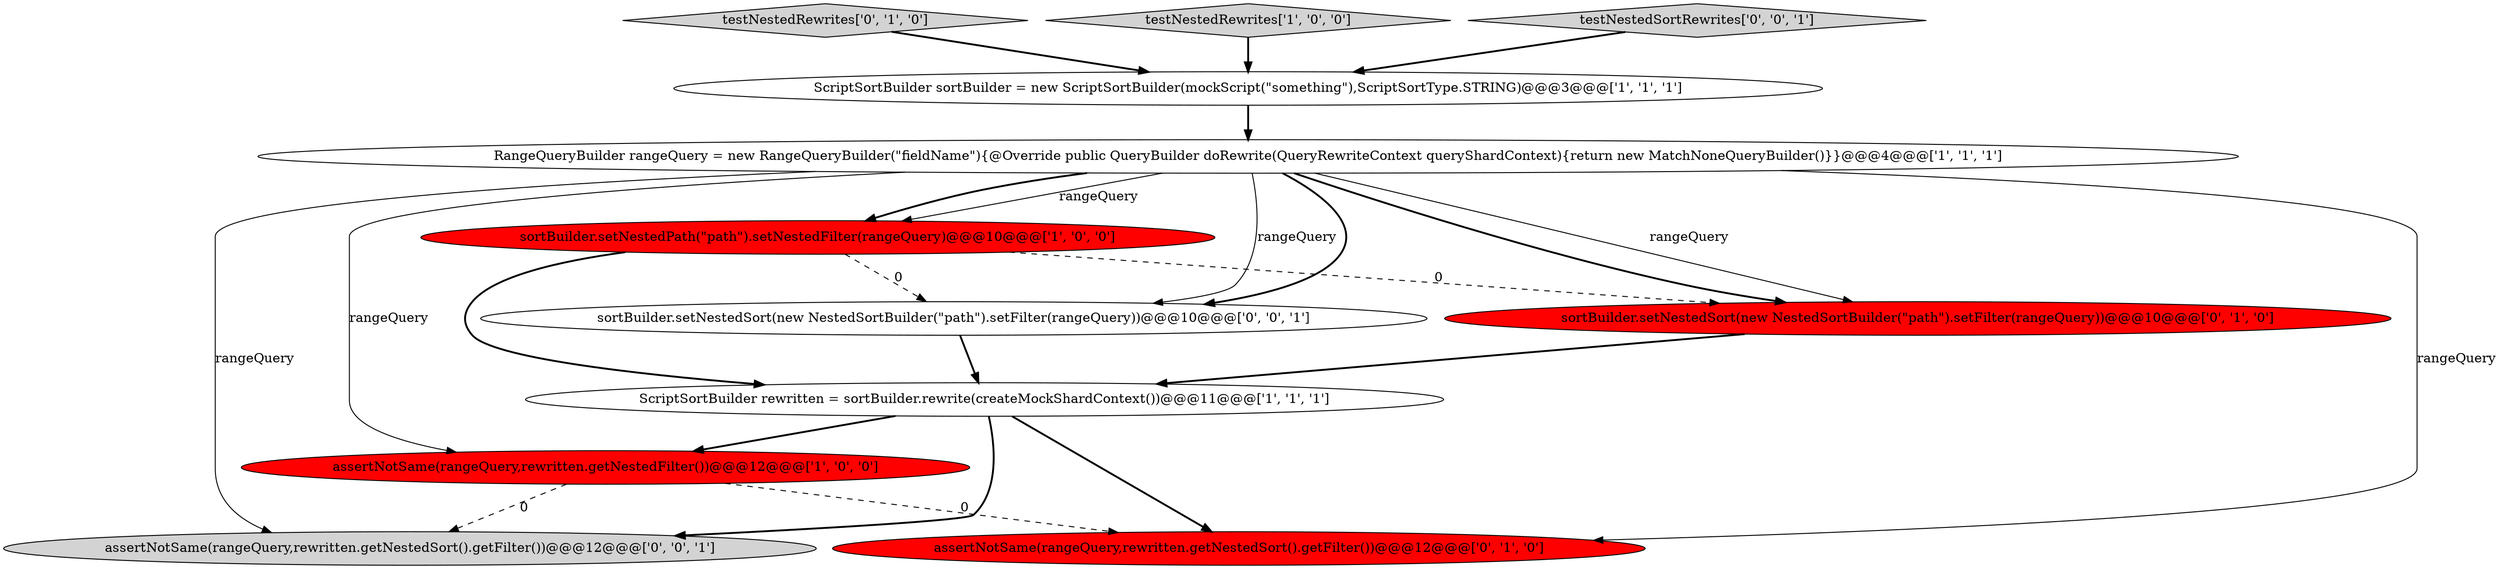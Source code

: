 digraph {
6 [style = filled, label = "assertNotSame(rangeQuery,rewritten.getNestedSort().getFilter())@@@12@@@['0', '1', '0']", fillcolor = red, shape = ellipse image = "AAA1AAABBB2BBB"];
3 [style = filled, label = "sortBuilder.setNestedPath(\"path\").setNestedFilter(rangeQuery)@@@10@@@['1', '0', '0']", fillcolor = red, shape = ellipse image = "AAA1AAABBB1BBB"];
4 [style = filled, label = "assertNotSame(rangeQuery,rewritten.getNestedFilter())@@@12@@@['1', '0', '0']", fillcolor = red, shape = ellipse image = "AAA1AAABBB1BBB"];
0 [style = filled, label = "ScriptSortBuilder rewritten = sortBuilder.rewrite(createMockShardContext())@@@11@@@['1', '1', '1']", fillcolor = white, shape = ellipse image = "AAA0AAABBB1BBB"];
1 [style = filled, label = "RangeQueryBuilder rangeQuery = new RangeQueryBuilder(\"fieldName\"){@Override public QueryBuilder doRewrite(QueryRewriteContext queryShardContext){return new MatchNoneQueryBuilder()}}@@@4@@@['1', '1', '1']", fillcolor = white, shape = ellipse image = "AAA0AAABBB1BBB"];
10 [style = filled, label = "sortBuilder.setNestedSort(new NestedSortBuilder(\"path\").setFilter(rangeQuery))@@@10@@@['0', '0', '1']", fillcolor = white, shape = ellipse image = "AAA0AAABBB3BBB"];
8 [style = filled, label = "sortBuilder.setNestedSort(new NestedSortBuilder(\"path\").setFilter(rangeQuery))@@@10@@@['0', '1', '0']", fillcolor = red, shape = ellipse image = "AAA1AAABBB2BBB"];
7 [style = filled, label = "testNestedRewrites['0', '1', '0']", fillcolor = lightgray, shape = diamond image = "AAA0AAABBB2BBB"];
2 [style = filled, label = "ScriptSortBuilder sortBuilder = new ScriptSortBuilder(mockScript(\"something\"),ScriptSortType.STRING)@@@3@@@['1', '1', '1']", fillcolor = white, shape = ellipse image = "AAA0AAABBB1BBB"];
5 [style = filled, label = "testNestedRewrites['1', '0', '0']", fillcolor = lightgray, shape = diamond image = "AAA0AAABBB1BBB"];
9 [style = filled, label = "testNestedSortRewrites['0', '0', '1']", fillcolor = lightgray, shape = diamond image = "AAA0AAABBB3BBB"];
11 [style = filled, label = "assertNotSame(rangeQuery,rewritten.getNestedSort().getFilter())@@@12@@@['0', '0', '1']", fillcolor = lightgray, shape = ellipse image = "AAA0AAABBB3BBB"];
1->10 [style = solid, label="rangeQuery"];
1->8 [style = bold, label=""];
0->6 [style = bold, label=""];
9->2 [style = bold, label=""];
2->1 [style = bold, label=""];
1->6 [style = solid, label="rangeQuery"];
1->3 [style = bold, label=""];
0->11 [style = bold, label=""];
1->4 [style = solid, label="rangeQuery"];
4->6 [style = dashed, label="0"];
3->0 [style = bold, label=""];
8->0 [style = bold, label=""];
5->2 [style = bold, label=""];
1->8 [style = solid, label="rangeQuery"];
0->4 [style = bold, label=""];
7->2 [style = bold, label=""];
1->11 [style = solid, label="rangeQuery"];
10->0 [style = bold, label=""];
3->8 [style = dashed, label="0"];
3->10 [style = dashed, label="0"];
4->11 [style = dashed, label="0"];
1->10 [style = bold, label=""];
1->3 [style = solid, label="rangeQuery"];
}
